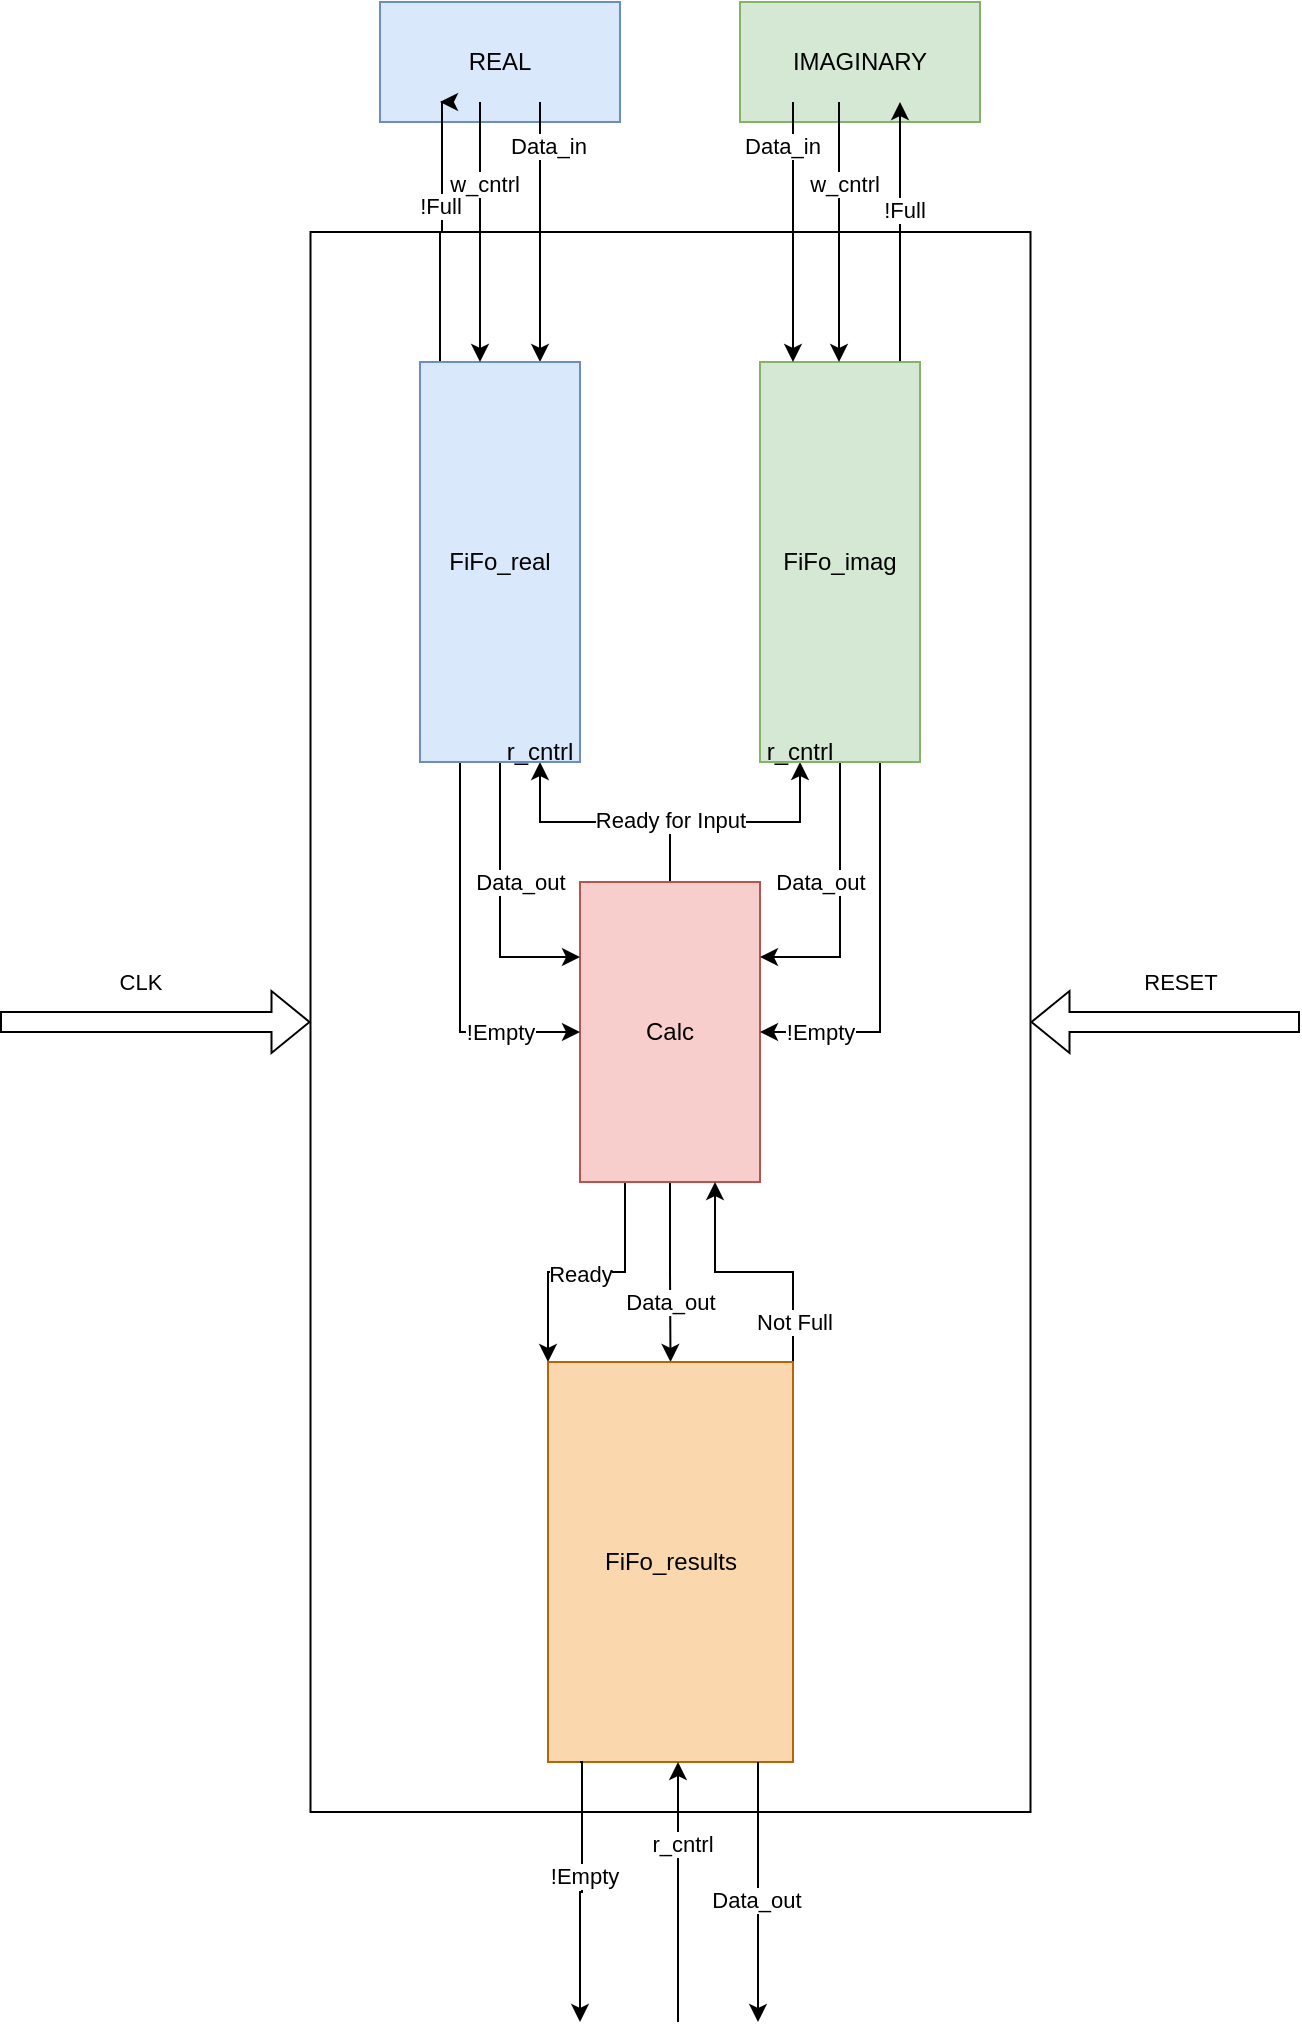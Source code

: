 <mxfile version="24.3.1" type="device">
  <diagram name="Page-1" id="M-4FkikALWl5fBlhpXIp">
    <mxGraphModel dx="792" dy="1139" grid="1" gridSize="10" guides="1" tooltips="1" connect="1" arrows="1" fold="1" page="1" pageScale="1" pageWidth="850" pageHeight="1100" math="0" shadow="0">
      <root>
        <mxCell id="0" />
        <mxCell id="1" parent="0" />
        <mxCell id="3WxyTb25VewgVucPjmQL-1" value="" style="rounded=0;whiteSpace=wrap;html=1;rotation=90;" vertex="1" parent="1">
          <mxGeometry x="30.25" y="340" width="790" height="360" as="geometry" />
        </mxCell>
        <mxCell id="3WxyTb25VewgVucPjmQL-9" style="edgeStyle=orthogonalEdgeStyle;rounded=0;orthogonalLoop=1;jettySize=auto;html=1;exitX=0.25;exitY=1;exitDx=0;exitDy=0;entryX=0;entryY=0;entryDx=0;entryDy=0;" edge="1" parent="1" source="3WxyTb25VewgVucPjmQL-2" target="3WxyTb25VewgVucPjmQL-5">
          <mxGeometry relative="1" as="geometry" />
        </mxCell>
        <mxCell id="3WxyTb25VewgVucPjmQL-10" value="Ready" style="edgeLabel;html=1;align=center;verticalAlign=middle;resizable=0;points=[];" vertex="1" connectable="0" parent="3WxyTb25VewgVucPjmQL-9">
          <mxGeometry x="-0.23" y="1" relative="1" as="geometry">
            <mxPoint x="-18" as="offset" />
          </mxGeometry>
        </mxCell>
        <mxCell id="3WxyTb25VewgVucPjmQL-11" style="edgeStyle=orthogonalEdgeStyle;rounded=0;orthogonalLoop=1;jettySize=auto;html=1;exitX=0.5;exitY=1;exitDx=0;exitDy=0;entryX=0.5;entryY=0;entryDx=0;entryDy=0;" edge="1" parent="1" source="3WxyTb25VewgVucPjmQL-2" target="3WxyTb25VewgVucPjmQL-5">
          <mxGeometry relative="1" as="geometry" />
        </mxCell>
        <mxCell id="3WxyTb25VewgVucPjmQL-12" value="Data_out" style="edgeLabel;html=1;align=center;verticalAlign=middle;resizable=0;points=[];" vertex="1" connectable="0" parent="3WxyTb25VewgVucPjmQL-11">
          <mxGeometry x="-0.048" y="-2" relative="1" as="geometry">
            <mxPoint x="2" y="17" as="offset" />
          </mxGeometry>
        </mxCell>
        <mxCell id="3WxyTb25VewgVucPjmQL-16" style="edgeStyle=orthogonalEdgeStyle;rounded=0;orthogonalLoop=1;jettySize=auto;html=1;exitX=0.5;exitY=0;exitDx=0;exitDy=0;entryX=0.75;entryY=1;entryDx=0;entryDy=0;" edge="1" parent="1" source="3WxyTb25VewgVucPjmQL-2" target="3WxyTb25VewgVucPjmQL-3">
          <mxGeometry relative="1" as="geometry" />
        </mxCell>
        <mxCell id="3WxyTb25VewgVucPjmQL-17" style="edgeStyle=orthogonalEdgeStyle;rounded=0;orthogonalLoop=1;jettySize=auto;html=1;exitX=0.5;exitY=0;exitDx=0;exitDy=0;entryX=0.25;entryY=1;entryDx=0;entryDy=0;" edge="1" parent="1" source="3WxyTb25VewgVucPjmQL-2" target="3WxyTb25VewgVucPjmQL-4">
          <mxGeometry relative="1" as="geometry" />
        </mxCell>
        <mxCell id="3WxyTb25VewgVucPjmQL-18" value="Ready for Input" style="edgeLabel;html=1;align=center;verticalAlign=middle;resizable=0;points=[];" vertex="1" connectable="0" parent="3WxyTb25VewgVucPjmQL-17">
          <mxGeometry x="-0.52" y="1" relative="1" as="geometry">
            <mxPoint as="offset" />
          </mxGeometry>
        </mxCell>
        <mxCell id="3WxyTb25VewgVucPjmQL-2" value="Calc" style="rounded=0;whiteSpace=wrap;html=1;fillColor=#f8cecc;strokeColor=#b85450;" vertex="1" parent="1">
          <mxGeometry x="380" y="450" width="90" height="150" as="geometry" />
        </mxCell>
        <mxCell id="3WxyTb25VewgVucPjmQL-67" value="REAL" style="rounded=0;whiteSpace=wrap;html=1;fillColor=#dae8fc;strokeColor=#6c8ebf;" vertex="1" parent="1">
          <mxGeometry x="280" y="10" width="120" height="60" as="geometry" />
        </mxCell>
        <mxCell id="3WxyTb25VewgVucPjmQL-22" style="edgeStyle=orthogonalEdgeStyle;rounded=0;orthogonalLoop=1;jettySize=auto;html=1;exitX=0.5;exitY=1;exitDx=0;exitDy=0;entryX=0;entryY=0.25;entryDx=0;entryDy=0;" edge="1" parent="1" source="3WxyTb25VewgVucPjmQL-3" target="3WxyTb25VewgVucPjmQL-2">
          <mxGeometry relative="1" as="geometry" />
        </mxCell>
        <mxCell id="3WxyTb25VewgVucPjmQL-27" value="Data_out" style="edgeLabel;html=1;align=center;verticalAlign=middle;resizable=0;points=[];" vertex="1" connectable="0" parent="3WxyTb25VewgVucPjmQL-22">
          <mxGeometry x="-0.127" y="-3" relative="1" as="geometry">
            <mxPoint x="13" as="offset" />
          </mxGeometry>
        </mxCell>
        <mxCell id="3WxyTb25VewgVucPjmQL-23" style="edgeStyle=orthogonalEdgeStyle;rounded=0;orthogonalLoop=1;jettySize=auto;html=1;exitX=0.25;exitY=1;exitDx=0;exitDy=0;entryX=0;entryY=0.5;entryDx=0;entryDy=0;" edge="1" parent="1" source="3WxyTb25VewgVucPjmQL-3" target="3WxyTb25VewgVucPjmQL-2">
          <mxGeometry relative="1" as="geometry" />
        </mxCell>
        <mxCell id="3WxyTb25VewgVucPjmQL-28" value="!Empty" style="edgeLabel;html=1;align=center;verticalAlign=middle;resizable=0;points=[];" vertex="1" connectable="0" parent="3WxyTb25VewgVucPjmQL-23">
          <mxGeometry x="0.436" y="-2" relative="1" as="geometry">
            <mxPoint x="15" y="-2" as="offset" />
          </mxGeometry>
        </mxCell>
        <mxCell id="3WxyTb25VewgVucPjmQL-33" style="edgeStyle=orthogonalEdgeStyle;rounded=0;orthogonalLoop=1;jettySize=auto;html=1;exitX=0.25;exitY=0;exitDx=0;exitDy=0;" edge="1" parent="1">
          <mxGeometry relative="1" as="geometry">
            <mxPoint x="310" y="60" as="targetPoint" />
            <mxPoint x="310" y="190" as="sourcePoint" />
            <Array as="points">
              <mxPoint x="310" y="125" />
              <mxPoint x="311" y="125" />
            </Array>
          </mxGeometry>
        </mxCell>
        <mxCell id="3WxyTb25VewgVucPjmQL-34" value="!Full" style="edgeLabel;html=1;align=center;verticalAlign=middle;resizable=0;points=[];" vertex="1" connectable="0" parent="3WxyTb25VewgVucPjmQL-33">
          <mxGeometry x="0.196" y="1" relative="1" as="geometry">
            <mxPoint as="offset" />
          </mxGeometry>
        </mxCell>
        <mxCell id="3WxyTb25VewgVucPjmQL-39" style="edgeStyle=orthogonalEdgeStyle;rounded=0;orthogonalLoop=1;jettySize=auto;html=1;exitX=0.75;exitY=0;exitDx=0;exitDy=0;startArrow=classic;startFill=1;endArrow=none;endFill=0;" edge="1" parent="1" source="3WxyTb25VewgVucPjmQL-3">
          <mxGeometry relative="1" as="geometry">
            <mxPoint x="360" y="60" as="targetPoint" />
          </mxGeometry>
        </mxCell>
        <mxCell id="3WxyTb25VewgVucPjmQL-40" value="Data_in" style="edgeLabel;html=1;align=center;verticalAlign=middle;resizable=0;points=[];" vertex="1" connectable="0" parent="3WxyTb25VewgVucPjmQL-39">
          <mxGeometry x="0.67" y="-2" relative="1" as="geometry">
            <mxPoint x="2" as="offset" />
          </mxGeometry>
        </mxCell>
        <mxCell id="3WxyTb25VewgVucPjmQL-3" value="FiFo_real" style="rounded=0;whiteSpace=wrap;html=1;fillColor=#dae8fc;strokeColor=#6c8ebf;" vertex="1" parent="1">
          <mxGeometry x="300" y="190" width="80" height="200" as="geometry" />
        </mxCell>
        <mxCell id="3WxyTb25VewgVucPjmQL-70" value="IMAGINARY" style="rounded=0;whiteSpace=wrap;html=1;fillColor=#d5e8d4;strokeColor=#82b366;" vertex="1" parent="1">
          <mxGeometry x="460" y="10" width="120" height="60" as="geometry" />
        </mxCell>
        <mxCell id="3WxyTb25VewgVucPjmQL-24" style="edgeStyle=orthogonalEdgeStyle;rounded=0;orthogonalLoop=1;jettySize=auto;html=1;exitX=0.5;exitY=1;exitDx=0;exitDy=0;entryX=1;entryY=0.25;entryDx=0;entryDy=0;" edge="1" parent="1" source="3WxyTb25VewgVucPjmQL-4" target="3WxyTb25VewgVucPjmQL-2">
          <mxGeometry relative="1" as="geometry" />
        </mxCell>
        <mxCell id="3WxyTb25VewgVucPjmQL-26" value="Data_out" style="edgeLabel;html=1;align=center;verticalAlign=middle;resizable=0;points=[];" vertex="1" connectable="0" parent="3WxyTb25VewgVucPjmQL-24">
          <mxGeometry x="-0.374" y="-2" relative="1" as="geometry">
            <mxPoint x="-8" y="17" as="offset" />
          </mxGeometry>
        </mxCell>
        <mxCell id="3WxyTb25VewgVucPjmQL-25" style="edgeStyle=orthogonalEdgeStyle;rounded=0;orthogonalLoop=1;jettySize=auto;html=1;exitX=0.75;exitY=1;exitDx=0;exitDy=0;entryX=1;entryY=0.5;entryDx=0;entryDy=0;" edge="1" parent="1" source="3WxyTb25VewgVucPjmQL-4" target="3WxyTb25VewgVucPjmQL-2">
          <mxGeometry relative="1" as="geometry" />
        </mxCell>
        <mxCell id="3WxyTb25VewgVucPjmQL-29" value="!Empty" style="edgeLabel;html=1;align=center;verticalAlign=middle;resizable=0;points=[];" vertex="1" connectable="0" parent="3WxyTb25VewgVucPjmQL-25">
          <mxGeometry x="0.58" y="2" relative="1" as="geometry">
            <mxPoint x="-11" y="-2" as="offset" />
          </mxGeometry>
        </mxCell>
        <mxCell id="3WxyTb25VewgVucPjmQL-35" style="edgeStyle=orthogonalEdgeStyle;rounded=0;orthogonalLoop=1;jettySize=auto;html=1;exitX=0.75;exitY=0;exitDx=0;exitDy=0;" edge="1" parent="1">
          <mxGeometry relative="1" as="geometry">
            <mxPoint x="540" y="60" as="targetPoint" />
            <mxPoint x="540" y="190" as="sourcePoint" />
          </mxGeometry>
        </mxCell>
        <mxCell id="3WxyTb25VewgVucPjmQL-38" value="!Full" style="edgeLabel;html=1;align=center;verticalAlign=middle;resizable=0;points=[];" vertex="1" connectable="0" parent="3WxyTb25VewgVucPjmQL-35">
          <mxGeometry x="0.18" y="-2" relative="1" as="geometry">
            <mxPoint as="offset" />
          </mxGeometry>
        </mxCell>
        <mxCell id="3WxyTb25VewgVucPjmQL-4" value="FiFo_imag" style="rounded=0;whiteSpace=wrap;html=1;fillColor=#d5e8d4;strokeColor=#82b366;" vertex="1" parent="1">
          <mxGeometry x="470" y="190" width="80" height="200" as="geometry" />
        </mxCell>
        <mxCell id="3WxyTb25VewgVucPjmQL-14" style="edgeStyle=orthogonalEdgeStyle;rounded=0;orthogonalLoop=1;jettySize=auto;html=1;exitX=1;exitY=0;exitDx=0;exitDy=0;entryX=0.75;entryY=1;entryDx=0;entryDy=0;" edge="1" parent="1" source="3WxyTb25VewgVucPjmQL-5" target="3WxyTb25VewgVucPjmQL-2">
          <mxGeometry relative="1" as="geometry" />
        </mxCell>
        <mxCell id="3WxyTb25VewgVucPjmQL-15" value="Not Full" style="edgeLabel;html=1;align=center;verticalAlign=middle;resizable=0;points=[];" vertex="1" connectable="0" parent="3WxyTb25VewgVucPjmQL-14">
          <mxGeometry x="-0.108" y="-2" relative="1" as="geometry">
            <mxPoint x="13" y="27" as="offset" />
          </mxGeometry>
        </mxCell>
        <mxCell id="3WxyTb25VewgVucPjmQL-5" value="FiFo_results" style="rounded=0;whiteSpace=wrap;html=1;rotation=0;fillColor=#fad7ac;strokeColor=#b46504;" vertex="1" parent="1">
          <mxGeometry x="364" y="690" width="122.5" height="200" as="geometry" />
        </mxCell>
        <mxCell id="3WxyTb25VewgVucPjmQL-41" style="edgeStyle=orthogonalEdgeStyle;rounded=0;orthogonalLoop=1;jettySize=auto;html=1;exitX=0.75;exitY=0;exitDx=0;exitDy=0;startArrow=classic;startFill=1;endArrow=none;endFill=0;" edge="1" parent="1">
          <mxGeometry relative="1" as="geometry">
            <mxPoint x="486.5" y="60" as="targetPoint" />
            <mxPoint x="486.5" y="190" as="sourcePoint" />
          </mxGeometry>
        </mxCell>
        <mxCell id="3WxyTb25VewgVucPjmQL-42" value="Data_in" style="edgeLabel;html=1;align=center;verticalAlign=middle;resizable=0;points=[];" vertex="1" connectable="0" parent="3WxyTb25VewgVucPjmQL-41">
          <mxGeometry x="0.67" y="-2" relative="1" as="geometry">
            <mxPoint x="-8" as="offset" />
          </mxGeometry>
        </mxCell>
        <mxCell id="3WxyTb25VewgVucPjmQL-45" style="edgeStyle=orthogonalEdgeStyle;rounded=0;orthogonalLoop=1;jettySize=auto;html=1;exitX=0.75;exitY=0;exitDx=0;exitDy=0;startArrow=classic;startFill=1;endArrow=none;endFill=0;" edge="1" parent="1">
          <mxGeometry relative="1" as="geometry">
            <mxPoint x="330" y="60" as="targetPoint" />
            <mxPoint x="330" y="190" as="sourcePoint" />
          </mxGeometry>
        </mxCell>
        <mxCell id="3WxyTb25VewgVucPjmQL-46" value="w_cntrl" style="edgeLabel;html=1;align=center;verticalAlign=middle;resizable=0;points=[];" vertex="1" connectable="0" parent="3WxyTb25VewgVucPjmQL-45">
          <mxGeometry x="0.67" y="-2" relative="1" as="geometry">
            <mxPoint y="19" as="offset" />
          </mxGeometry>
        </mxCell>
        <mxCell id="3WxyTb25VewgVucPjmQL-47" style="edgeStyle=orthogonalEdgeStyle;rounded=0;orthogonalLoop=1;jettySize=auto;html=1;exitX=0.75;exitY=0;exitDx=0;exitDy=0;startArrow=classic;startFill=1;endArrow=none;endFill=0;" edge="1" parent="1">
          <mxGeometry relative="1" as="geometry">
            <mxPoint x="509.5" y="60" as="targetPoint" />
            <mxPoint x="509.5" y="190" as="sourcePoint" />
          </mxGeometry>
        </mxCell>
        <mxCell id="3WxyTb25VewgVucPjmQL-48" value="w_cntrl" style="edgeLabel;html=1;align=center;verticalAlign=middle;resizable=0;points=[];" vertex="1" connectable="0" parent="3WxyTb25VewgVucPjmQL-47">
          <mxGeometry x="0.67" y="-2" relative="1" as="geometry">
            <mxPoint y="19" as="offset" />
          </mxGeometry>
        </mxCell>
        <mxCell id="3WxyTb25VewgVucPjmQL-49" value="r_cntrl" style="text;html=1;align=center;verticalAlign=middle;whiteSpace=wrap;rounded=0;" vertex="1" parent="1">
          <mxGeometry x="330" y="370" width="60" height="30" as="geometry" />
        </mxCell>
        <mxCell id="3WxyTb25VewgVucPjmQL-50" value="r_cntrl" style="text;html=1;align=center;verticalAlign=middle;whiteSpace=wrap;rounded=0;" vertex="1" parent="1">
          <mxGeometry x="460" y="370" width="60" height="30" as="geometry" />
        </mxCell>
        <mxCell id="3WxyTb25VewgVucPjmQL-54" style="edgeStyle=orthogonalEdgeStyle;rounded=0;orthogonalLoop=1;jettySize=auto;html=1;exitX=0.25;exitY=0;exitDx=0;exitDy=0;startArrow=classic;startFill=1;endArrow=none;endFill=0;" edge="1" parent="1">
          <mxGeometry relative="1" as="geometry">
            <mxPoint x="380" y="890" as="targetPoint" />
            <mxPoint x="380" y="1020" as="sourcePoint" />
            <Array as="points">
              <mxPoint x="380" y="955" />
              <mxPoint x="381" y="955" />
            </Array>
          </mxGeometry>
        </mxCell>
        <mxCell id="3WxyTb25VewgVucPjmQL-61" value="!Empty" style="edgeLabel;html=1;align=center;verticalAlign=middle;resizable=0;points=[];" vertex="1" connectable="0" parent="3WxyTb25VewgVucPjmQL-54">
          <mxGeometry x="0.13" y="-1" relative="1" as="geometry">
            <mxPoint as="offset" />
          </mxGeometry>
        </mxCell>
        <mxCell id="3WxyTb25VewgVucPjmQL-56" style="edgeStyle=orthogonalEdgeStyle;rounded=0;orthogonalLoop=1;jettySize=auto;html=1;exitX=0.75;exitY=0;exitDx=0;exitDy=0;startArrow=classic;startFill=1;endArrow=none;endFill=0;" edge="1" parent="1">
          <mxGeometry relative="1" as="geometry">
            <mxPoint x="469" y="890" as="targetPoint" />
            <mxPoint x="469" y="1020" as="sourcePoint" />
          </mxGeometry>
        </mxCell>
        <mxCell id="3WxyTb25VewgVucPjmQL-62" value="Data_out" style="edgeLabel;html=1;align=center;verticalAlign=middle;resizable=0;points=[];" vertex="1" connectable="0" parent="3WxyTb25VewgVucPjmQL-56">
          <mxGeometry x="-0.061" y="1" relative="1" as="geometry">
            <mxPoint as="offset" />
          </mxGeometry>
        </mxCell>
        <mxCell id="3WxyTb25VewgVucPjmQL-58" style="edgeStyle=orthogonalEdgeStyle;rounded=0;orthogonalLoop=1;jettySize=auto;html=1;exitX=0.75;exitY=0;exitDx=0;exitDy=0;startArrow=none;startFill=0;endArrow=classic;endFill=1;" edge="1" parent="1">
          <mxGeometry relative="1" as="geometry">
            <mxPoint x="429" y="890" as="targetPoint" />
            <mxPoint x="429" y="1020" as="sourcePoint" />
          </mxGeometry>
        </mxCell>
        <mxCell id="3WxyTb25VewgVucPjmQL-59" value="r_cntrl" style="edgeLabel;html=1;align=center;verticalAlign=middle;resizable=0;points=[];" vertex="1" connectable="0" parent="3WxyTb25VewgVucPjmQL-58">
          <mxGeometry x="0.67" y="-2" relative="1" as="geometry">
            <mxPoint y="19" as="offset" />
          </mxGeometry>
        </mxCell>
        <mxCell id="3WxyTb25VewgVucPjmQL-63" value="" style="shape=flexArrow;endArrow=classic;html=1;rounded=0;entryX=0.5;entryY=1;entryDx=0;entryDy=0;" edge="1" parent="1" target="3WxyTb25VewgVucPjmQL-1">
          <mxGeometry width="50" height="50" relative="1" as="geometry">
            <mxPoint x="90" y="520" as="sourcePoint" />
            <mxPoint x="430" y="560" as="targetPoint" />
          </mxGeometry>
        </mxCell>
        <mxCell id="3WxyTb25VewgVucPjmQL-64" value="CLK" style="edgeLabel;html=1;align=center;verticalAlign=middle;resizable=0;points=[];" vertex="1" connectable="0" parent="3WxyTb25VewgVucPjmQL-63">
          <mxGeometry x="-0.549" y="1" relative="1" as="geometry">
            <mxPoint x="35" y="-19" as="offset" />
          </mxGeometry>
        </mxCell>
        <mxCell id="3WxyTb25VewgVucPjmQL-65" value="" style="shape=flexArrow;endArrow=classic;html=1;rounded=0;entryX=0.5;entryY=0;entryDx=0;entryDy=0;" edge="1" parent="1" target="3WxyTb25VewgVucPjmQL-1">
          <mxGeometry width="50" height="50" relative="1" as="geometry">
            <mxPoint x="740" y="520" as="sourcePoint" />
            <mxPoint x="430" y="560" as="targetPoint" />
          </mxGeometry>
        </mxCell>
        <mxCell id="3WxyTb25VewgVucPjmQL-66" value="RESET" style="edgeLabel;html=1;align=center;verticalAlign=middle;resizable=0;points=[];" vertex="1" connectable="0" parent="3WxyTb25VewgVucPjmQL-65">
          <mxGeometry x="-0.406" y="5" relative="1" as="geometry">
            <mxPoint x="-20" y="-25" as="offset" />
          </mxGeometry>
        </mxCell>
      </root>
    </mxGraphModel>
  </diagram>
</mxfile>
